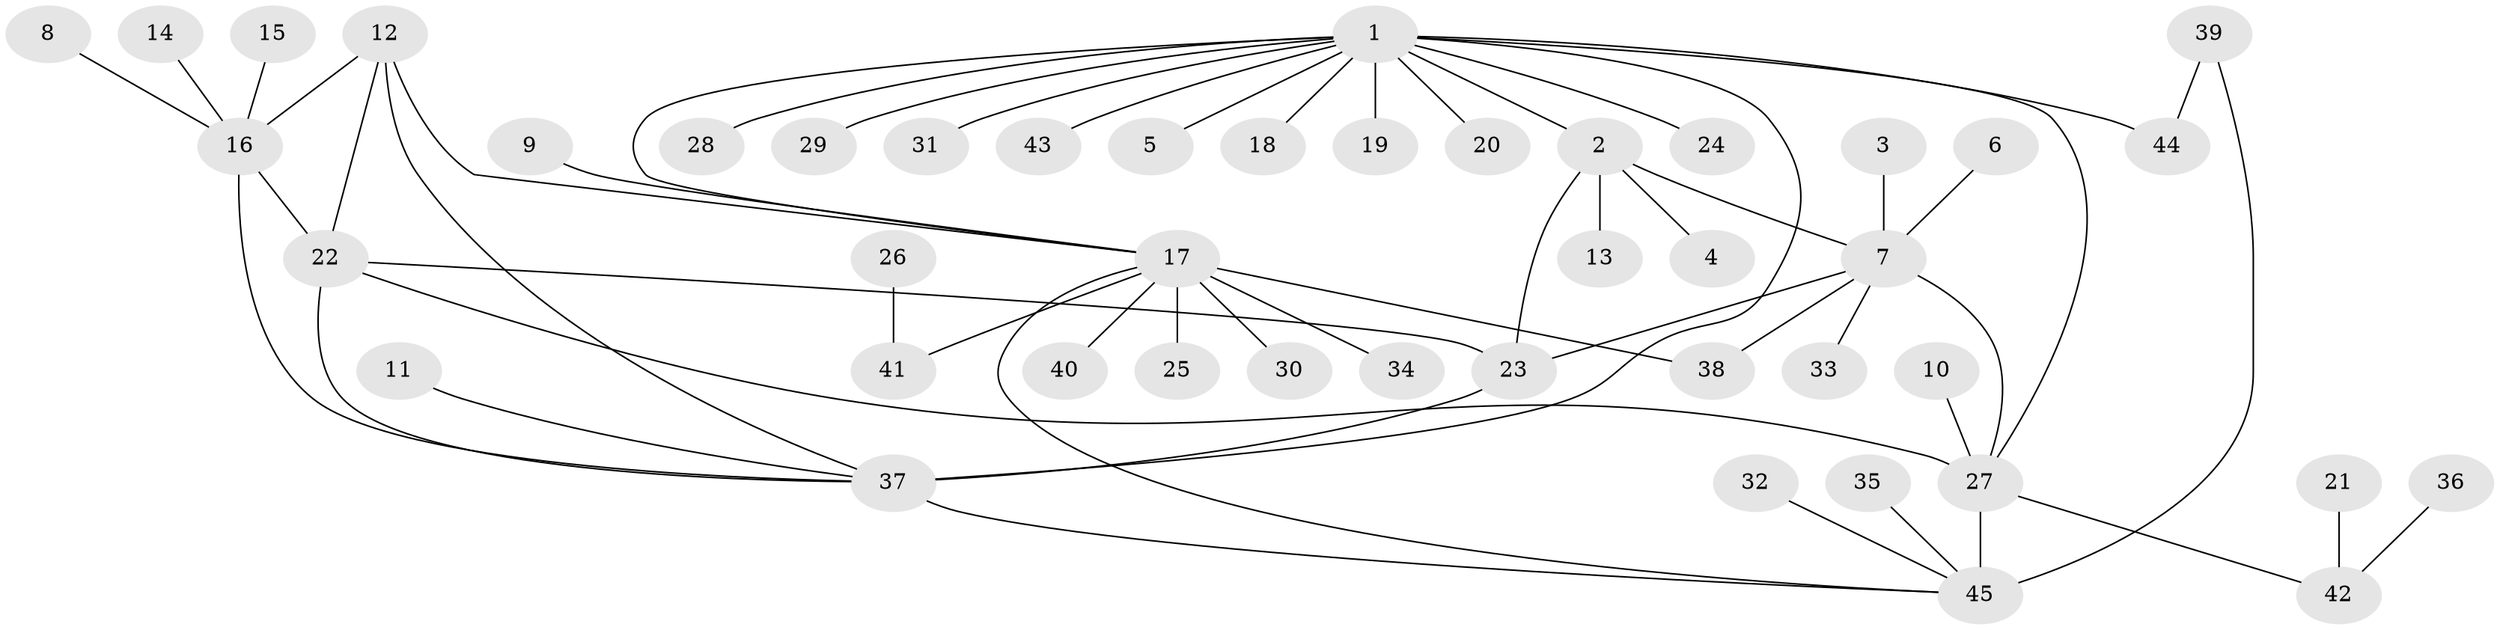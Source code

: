 // original degree distribution, {6: 0.05555555555555555, 4: 0.044444444444444446, 10: 0.022222222222222223, 7: 0.03333333333333333, 8: 0.022222222222222223, 3: 0.05555555555555555, 5: 0.03333333333333333, 9: 0.022222222222222223, 2: 0.16666666666666666, 1: 0.5444444444444444}
// Generated by graph-tools (version 1.1) at 2025/50/03/09/25 03:50:30]
// undirected, 45 vertices, 57 edges
graph export_dot {
graph [start="1"]
  node [color=gray90,style=filled];
  1;
  2;
  3;
  4;
  5;
  6;
  7;
  8;
  9;
  10;
  11;
  12;
  13;
  14;
  15;
  16;
  17;
  18;
  19;
  20;
  21;
  22;
  23;
  24;
  25;
  26;
  27;
  28;
  29;
  30;
  31;
  32;
  33;
  34;
  35;
  36;
  37;
  38;
  39;
  40;
  41;
  42;
  43;
  44;
  45;
  1 -- 2 [weight=1.0];
  1 -- 5 [weight=1.0];
  1 -- 17 [weight=1.0];
  1 -- 18 [weight=1.0];
  1 -- 19 [weight=1.0];
  1 -- 20 [weight=1.0];
  1 -- 24 [weight=1.0];
  1 -- 27 [weight=1.0];
  1 -- 28 [weight=1.0];
  1 -- 29 [weight=1.0];
  1 -- 31 [weight=1.0];
  1 -- 37 [weight=2.0];
  1 -- 43 [weight=1.0];
  1 -- 44 [weight=1.0];
  2 -- 4 [weight=1.0];
  2 -- 7 [weight=2.0];
  2 -- 13 [weight=1.0];
  2 -- 23 [weight=2.0];
  3 -- 7 [weight=1.0];
  6 -- 7 [weight=1.0];
  7 -- 23 [weight=1.0];
  7 -- 27 [weight=1.0];
  7 -- 33 [weight=1.0];
  7 -- 38 [weight=1.0];
  8 -- 16 [weight=1.0];
  9 -- 17 [weight=1.0];
  10 -- 27 [weight=1.0];
  11 -- 37 [weight=1.0];
  12 -- 16 [weight=1.0];
  12 -- 17 [weight=1.0];
  12 -- 22 [weight=1.0];
  12 -- 37 [weight=1.0];
  14 -- 16 [weight=1.0];
  15 -- 16 [weight=1.0];
  16 -- 22 [weight=1.0];
  16 -- 37 [weight=1.0];
  17 -- 25 [weight=1.0];
  17 -- 30 [weight=1.0];
  17 -- 34 [weight=1.0];
  17 -- 38 [weight=4.0];
  17 -- 40 [weight=1.0];
  17 -- 41 [weight=1.0];
  17 -- 45 [weight=1.0];
  21 -- 42 [weight=1.0];
  22 -- 23 [weight=1.0];
  22 -- 27 [weight=1.0];
  22 -- 37 [weight=1.0];
  23 -- 37 [weight=2.0];
  26 -- 41 [weight=1.0];
  27 -- 42 [weight=1.0];
  27 -- 45 [weight=4.0];
  32 -- 45 [weight=1.0];
  35 -- 45 [weight=1.0];
  36 -- 42 [weight=1.0];
  37 -- 45 [weight=1.0];
  39 -- 44 [weight=1.0];
  39 -- 45 [weight=1.0];
}

